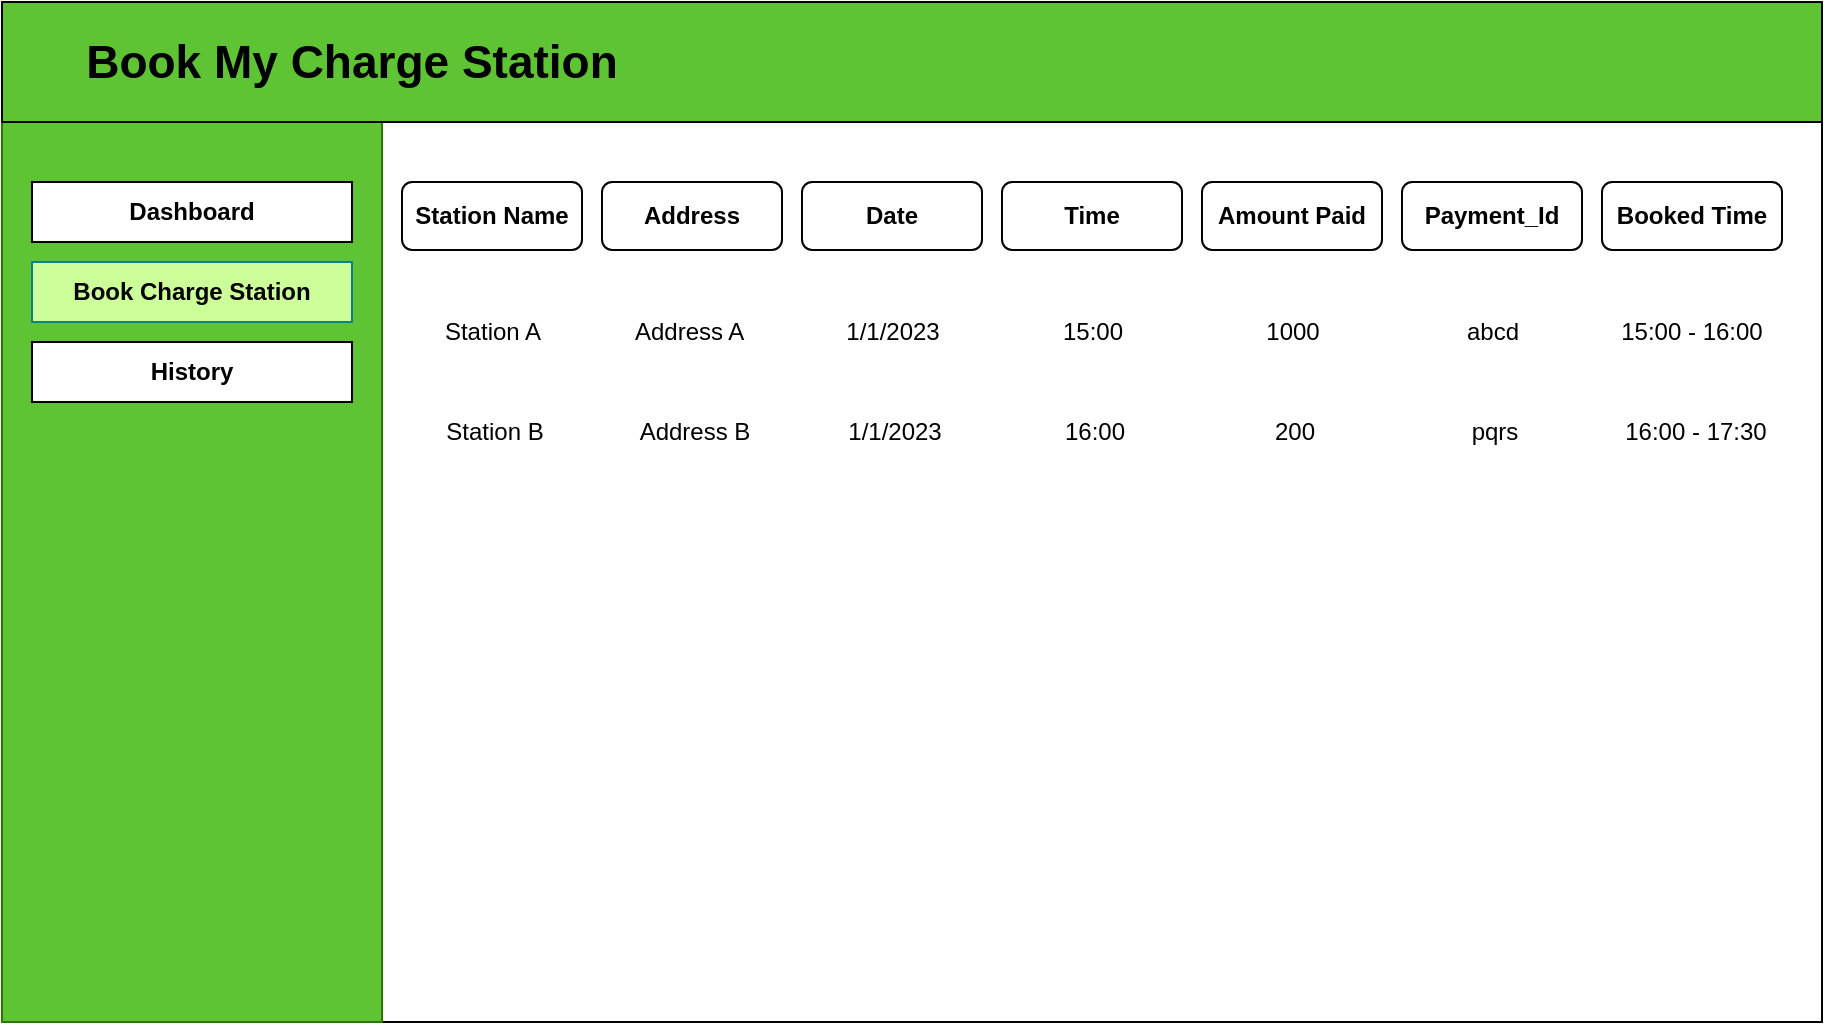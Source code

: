 <mxfile version="22.1.2" type="google">
  <diagram name="Page-1" id="03018318-947c-dd8e-b7a3-06fadd420f32">
    <mxGraphModel grid="1" page="1" gridSize="10" guides="1" tooltips="1" connect="1" arrows="1" fold="1" pageScale="1" pageWidth="1100" pageHeight="850" background="none" math="0" shadow="0">
      <root>
        <mxCell id="0" />
        <mxCell id="1" parent="0" />
        <UserObject label="" id="LeiZOBDYpiftOhJyvyf_-4">
          <mxCell style="rounded=0;whiteSpace=wrap;html=1;" vertex="1" parent="1">
            <mxGeometry x="40" y="20" width="910" height="510" as="geometry" />
          </mxCell>
        </UserObject>
        <mxCell id="LeiZOBDYpiftOhJyvyf_-2" value="" style="rounded=0;whiteSpace=wrap;html=1;fillColor=#5FC433;strokeColor=#2D7600;fontColor=#ffffff;" vertex="1" parent="1">
          <mxGeometry x="40" y="80" width="190" height="450" as="geometry" />
        </mxCell>
        <mxCell id="LeiZOBDYpiftOhJyvyf_-5" value="&lt;b&gt;Station Name&lt;/b&gt;" style="rounded=1;whiteSpace=wrap;html=1;" vertex="1" parent="1">
          <mxGeometry x="240" y="110" width="90" height="34" as="geometry" />
        </mxCell>
        <mxCell id="LeiZOBDYpiftOhJyvyf_-12" value="Book Charge Station" style="rounded=0;whiteSpace=wrap;html=1;fontStyle=1;fillColor=#CCFF99;strokeColor=#0e8088;" vertex="1" parent="1">
          <mxGeometry x="55" y="150" width="160" height="30" as="geometry" />
        </mxCell>
        <mxCell id="LeiZOBDYpiftOhJyvyf_-13" value="Dashboard" style="rounded=0;whiteSpace=wrap;html=1;strokeWidth=1;perimeterSpacing=1;fontStyle=1" vertex="1" parent="1">
          <mxGeometry x="55" y="110" width="160" height="30" as="geometry" />
        </mxCell>
        <mxCell id="LeiZOBDYpiftOhJyvyf_-14" value="History" style="rounded=0;whiteSpace=wrap;html=1;fontStyle=1;align=center;" vertex="1" parent="1">
          <mxGeometry x="55" y="190" width="160" height="30" as="geometry" />
        </mxCell>
        <mxCell id="LeiZOBDYpiftOhJyvyf_-16" value="" style="rounded=0;whiteSpace=wrap;html=1;fillColor=#5FC433;" vertex="1" parent="1">
          <mxGeometry x="40" y="20" width="910" height="60" as="geometry" />
        </mxCell>
        <mxCell id="LeiZOBDYpiftOhJyvyf_-17" value="&lt;font style=&quot;font-size: 23px;&quot;&gt;&lt;b&gt;Book My Charge Station&lt;/b&gt;&lt;/font&gt;" style="text;html=1;strokeColor=none;fillColor=none;align=center;verticalAlign=middle;whiteSpace=wrap;rounded=0;" vertex="1" parent="1">
          <mxGeometry x="70" y="35" width="290" height="30" as="geometry" />
        </mxCell>
        <mxCell id="LeiZOBDYpiftOhJyvyf_-26" value="&lt;b&gt;Address&lt;/b&gt;" style="rounded=1;whiteSpace=wrap;html=1;" vertex="1" parent="1">
          <mxGeometry x="340" y="110" width="90" height="34" as="geometry" />
        </mxCell>
        <mxCell id="LeiZOBDYpiftOhJyvyf_-27" value="&lt;b&gt;Date&lt;/b&gt;" style="rounded=1;whiteSpace=wrap;html=1;" vertex="1" parent="1">
          <mxGeometry x="440" y="110" width="90" height="34" as="geometry" />
        </mxCell>
        <mxCell id="LeiZOBDYpiftOhJyvyf_-28" value="&lt;b&gt;Time&lt;/b&gt;" style="rounded=1;whiteSpace=wrap;html=1;" vertex="1" parent="1">
          <mxGeometry x="540" y="110" width="90" height="34" as="geometry" />
        </mxCell>
        <mxCell id="LeiZOBDYpiftOhJyvyf_-29" value="&lt;b&gt;Booked Time&lt;/b&gt;" style="rounded=1;whiteSpace=wrap;html=1;" vertex="1" parent="1">
          <mxGeometry x="840" y="110" width="90" height="34" as="geometry" />
        </mxCell>
        <mxCell id="LeiZOBDYpiftOhJyvyf_-30" value="&lt;b&gt;Payment_Id&lt;/b&gt;" style="rounded=1;whiteSpace=wrap;html=1;" vertex="1" parent="1">
          <mxGeometry x="740" y="110" width="90" height="34" as="geometry" />
        </mxCell>
        <mxCell id="LeiZOBDYpiftOhJyvyf_-31" value="&lt;b&gt;Amount Paid&lt;/b&gt;" style="rounded=1;whiteSpace=wrap;html=1;" vertex="1" parent="1">
          <mxGeometry x="640" y="110" width="90" height="34" as="geometry" />
        </mxCell>
        <mxCell id="LeiZOBDYpiftOhJyvyf_-34" value="Station A" style="text;html=1;strokeColor=none;fillColor=none;align=center;verticalAlign=middle;whiteSpace=wrap;rounded=0;" vertex="1" parent="1">
          <mxGeometry x="252.5" y="170" width="65" height="30" as="geometry" />
        </mxCell>
        <mxCell id="LeiZOBDYpiftOhJyvyf_-36" value="Address A&amp;nbsp;" style="text;html=1;strokeColor=none;fillColor=none;align=center;verticalAlign=middle;whiteSpace=wrap;rounded=0;" vertex="1" parent="1">
          <mxGeometry x="352.5" y="170" width="65" height="30" as="geometry" />
        </mxCell>
        <mxCell id="LeiZOBDYpiftOhJyvyf_-37" value="1/1/2023" style="text;html=1;strokeColor=none;fillColor=none;align=center;verticalAlign=middle;whiteSpace=wrap;rounded=0;" vertex="1" parent="1">
          <mxGeometry x="452.5" y="170" width="65" height="30" as="geometry" />
        </mxCell>
        <mxCell id="LeiZOBDYpiftOhJyvyf_-38" value="15:00" style="text;html=1;strokeColor=none;fillColor=none;align=center;verticalAlign=middle;whiteSpace=wrap;rounded=0;" vertex="1" parent="1">
          <mxGeometry x="552.5" y="170" width="65" height="30" as="geometry" />
        </mxCell>
        <mxCell id="LeiZOBDYpiftOhJyvyf_-39" value="1000" style="text;html=1;strokeColor=none;fillColor=none;align=center;verticalAlign=middle;whiteSpace=wrap;rounded=0;" vertex="1" parent="1">
          <mxGeometry x="652.5" y="170" width="65" height="30" as="geometry" />
        </mxCell>
        <mxCell id="LeiZOBDYpiftOhJyvyf_-40" value="abcd" style="text;html=1;strokeColor=none;fillColor=none;align=center;verticalAlign=middle;whiteSpace=wrap;rounded=0;" vertex="1" parent="1">
          <mxGeometry x="752.5" y="170" width="65" height="30" as="geometry" />
        </mxCell>
        <mxCell id="LeiZOBDYpiftOhJyvyf_-41" value="15:00 - 16:00" style="text;html=1;strokeColor=none;fillColor=none;align=center;verticalAlign=middle;whiteSpace=wrap;rounded=0;" vertex="1" parent="1">
          <mxGeometry x="846.25" y="170" width="77.5" height="30" as="geometry" />
        </mxCell>
        <mxCell id="LeiZOBDYpiftOhJyvyf_-42" value="Station B" style="text;html=1;strokeColor=none;fillColor=none;align=center;verticalAlign=middle;whiteSpace=wrap;rounded=0;" vertex="1" parent="1">
          <mxGeometry x="254.38" y="220" width="65" height="30" as="geometry" />
        </mxCell>
        <mxCell id="LeiZOBDYpiftOhJyvyf_-43" value="Address B" style="text;html=1;strokeColor=none;fillColor=none;align=center;verticalAlign=middle;whiteSpace=wrap;rounded=0;" vertex="1" parent="1">
          <mxGeometry x="354.38" y="220" width="65" height="30" as="geometry" />
        </mxCell>
        <mxCell id="LeiZOBDYpiftOhJyvyf_-44" value="1/1/2023" style="text;html=1;strokeColor=none;fillColor=none;align=center;verticalAlign=middle;whiteSpace=wrap;rounded=0;" vertex="1" parent="1">
          <mxGeometry x="454.38" y="220" width="65" height="30" as="geometry" />
        </mxCell>
        <mxCell id="LeiZOBDYpiftOhJyvyf_-45" value="16:00" style="text;html=1;strokeColor=none;fillColor=none;align=center;verticalAlign=middle;whiteSpace=wrap;rounded=0;" vertex="1" parent="1">
          <mxGeometry x="554.38" y="220" width="65" height="30" as="geometry" />
        </mxCell>
        <mxCell id="LeiZOBDYpiftOhJyvyf_-46" value="200" style="text;html=1;strokeColor=none;fillColor=none;align=center;verticalAlign=middle;whiteSpace=wrap;rounded=0;" vertex="1" parent="1">
          <mxGeometry x="654.38" y="220" width="65" height="30" as="geometry" />
        </mxCell>
        <mxCell id="LeiZOBDYpiftOhJyvyf_-47" value="pqrs" style="text;html=1;strokeColor=none;fillColor=none;align=center;verticalAlign=middle;whiteSpace=wrap;rounded=0;" vertex="1" parent="1">
          <mxGeometry x="754.38" y="220" width="65" height="30" as="geometry" />
        </mxCell>
        <mxCell id="LeiZOBDYpiftOhJyvyf_-48" value="16:00 - 17:30" style="text;html=1;strokeColor=none;fillColor=none;align=center;verticalAlign=middle;whiteSpace=wrap;rounded=0;" vertex="1" parent="1">
          <mxGeometry x="848.13" y="220" width="77.5" height="30" as="geometry" />
        </mxCell>
      </root>
    </mxGraphModel>
  </diagram>
</mxfile>
